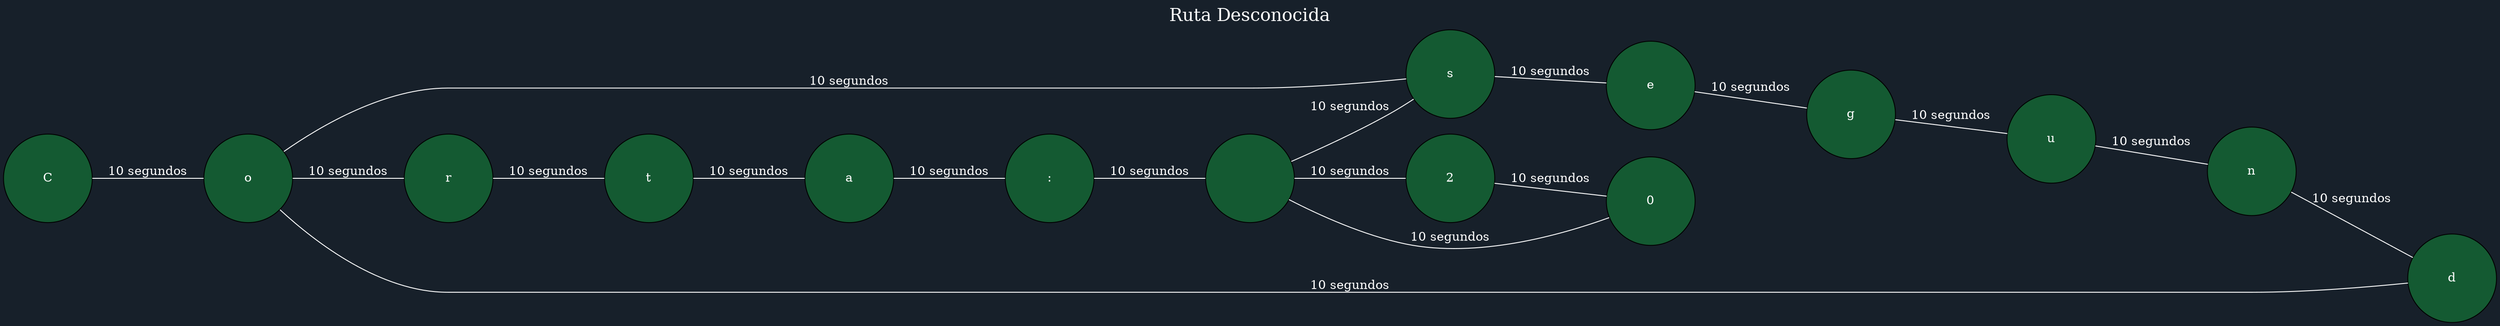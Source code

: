 graph Ruta {
  label="Ruta Desconocida";
  labelloc="t";
  fontsize=20;
  fontcolor="white";
  bgcolor="#17202a";
  node [style=filled, fillcolor="#145a32", fontcolor="white", shape=circle, width=1.4, fixedsize=true];
  edge [color="white", fontcolor="white"];
  rankdir="LR";
  "C";
  "C" -- "o" [label="10 segundos"];
  "o";
  "o" -- "r" [label="10 segundos"];
  "r";
  "r" -- "t" [label="10 segundos"];
  "t";
  "t" -- "a" [label="10 segundos"];
  "a";
  "a" -- ":" [label="10 segundos"];
  ":";
  ":" -- " " [label="10 segundos"];
  " ";
  " " -- "2" [label="10 segundos"];
  "2";
  "2" -- "0" [label="10 segundos"];
  "0";
  "0" -- " " [label="10 segundos"];
  " ";
  " " -- "s" [label="10 segundos"];
  "s";
  "s" -- "e" [label="10 segundos"];
  "e";
  "e" -- "g" [label="10 segundos"];
  "g";
  "g" -- "u" [label="10 segundos"];
  "u";
  "u" -- "n" [label="10 segundos"];
  "n";
  "n" -- "d" [label="10 segundos"];
  "d";
  "d" -- "o" [label="10 segundos"];
  "o";
  "o" -- "s" [label="10 segundos"];
}